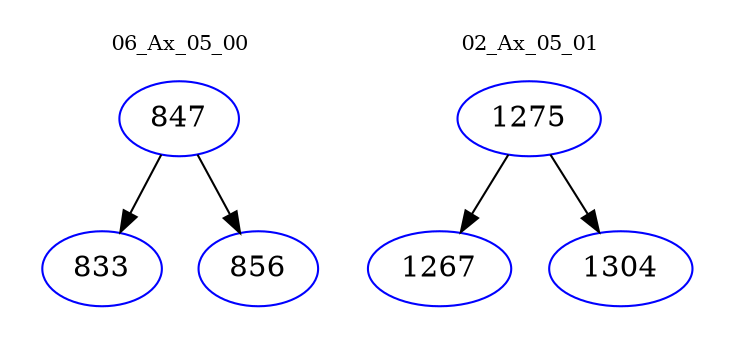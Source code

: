 digraph{
subgraph cluster_0 {
color = white
label = "06_Ax_05_00";
fontsize=10;
T0_847 [label="847", color="blue"]
T0_847 -> T0_833 [color="black"]
T0_833 [label="833", color="blue"]
T0_847 -> T0_856 [color="black"]
T0_856 [label="856", color="blue"]
}
subgraph cluster_1 {
color = white
label = "02_Ax_05_01";
fontsize=10;
T1_1275 [label="1275", color="blue"]
T1_1275 -> T1_1267 [color="black"]
T1_1267 [label="1267", color="blue"]
T1_1275 -> T1_1304 [color="black"]
T1_1304 [label="1304", color="blue"]
}
}

